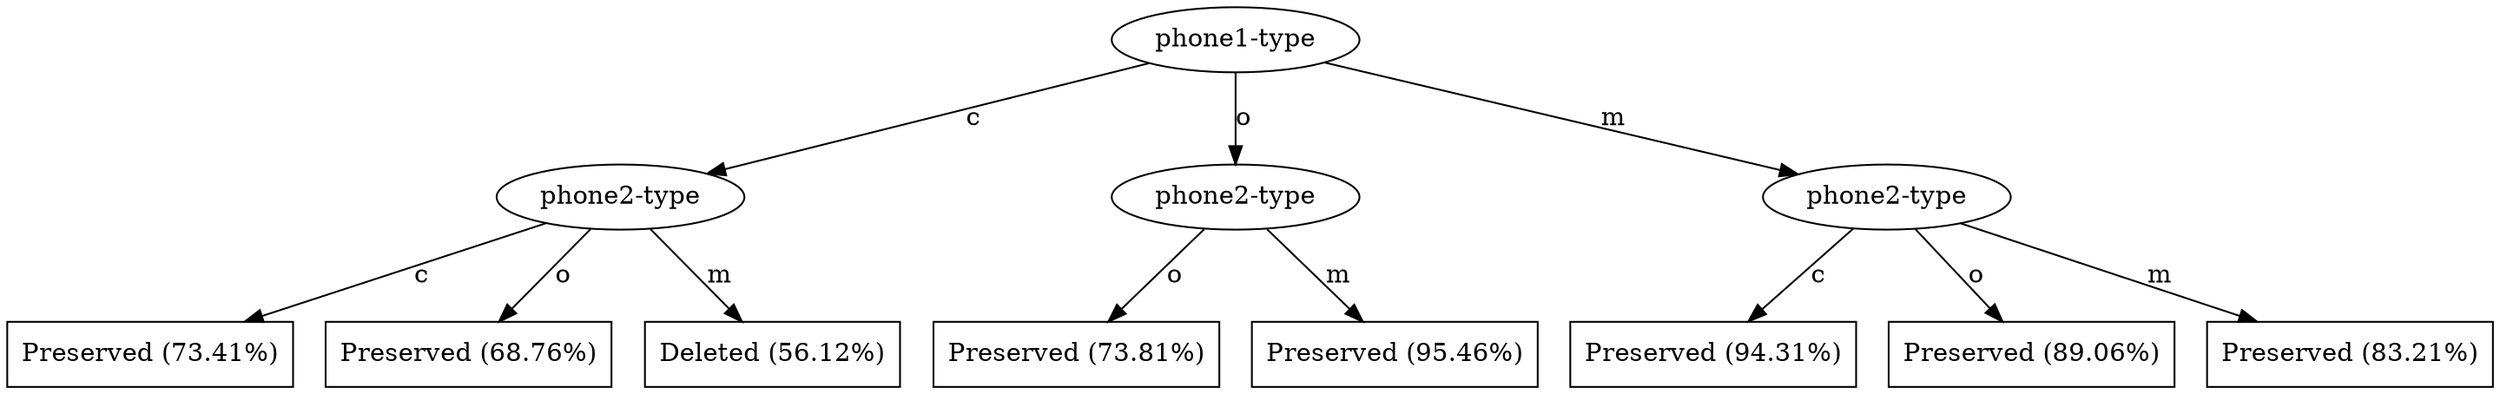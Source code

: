 digraph G {
"bg==" [ shape=ellipse label="phone1-type"]
"bg==" -> "bi0x" [ label="c" ]
"bi0x" [ shape=ellipse label="phone2-type"]
"bi0x" -> "bi0xLTI=" [ label="c" ]
"bi0xLTI=" [ shape=box label="Preserved (73.41%)"]
"bi0x" -> "bi0xLTQ=" [ label="o" ]
"bi0xLTQ=" [ shape=box label="Preserved (68.76%)"]
"bi0x" -> "bi0xLTU=" [ label="m" ]
"bi0xLTU=" [ shape=box label="Deleted (56.12%)"]
"bg==" -> "bi0z" [ label="o" ]
"bi0z" [ shape=ellipse label="phone2-type"]
"bi0z" -> "bi0zLTQ=" [ label="o" ]
"bi0zLTQ=" [ shape=box label="Preserved (73.81%)"]
"bi0z" -> "bi0zLTU=" [ label="m" ]
"bi0zLTU=" [ shape=box label="Preserved (95.46%)"]
"bg==" -> "bi00" [ label="m" ]
"bi00" [ shape=ellipse label="phone2-type"]
"bi00" -> "bi00LTI=" [ label="c" ]
"bi00LTI=" [ shape=box label="Preserved (94.31%)"]
"bi00" -> "bi00LTQ=" [ label="o" ]
"bi00LTQ=" [ shape=box label="Preserved (89.06%)"]
"bi00" -> "bi00LTU=" [ label="m" ]
"bi00LTU=" [ shape=box label="Preserved (83.21%)"]
}
